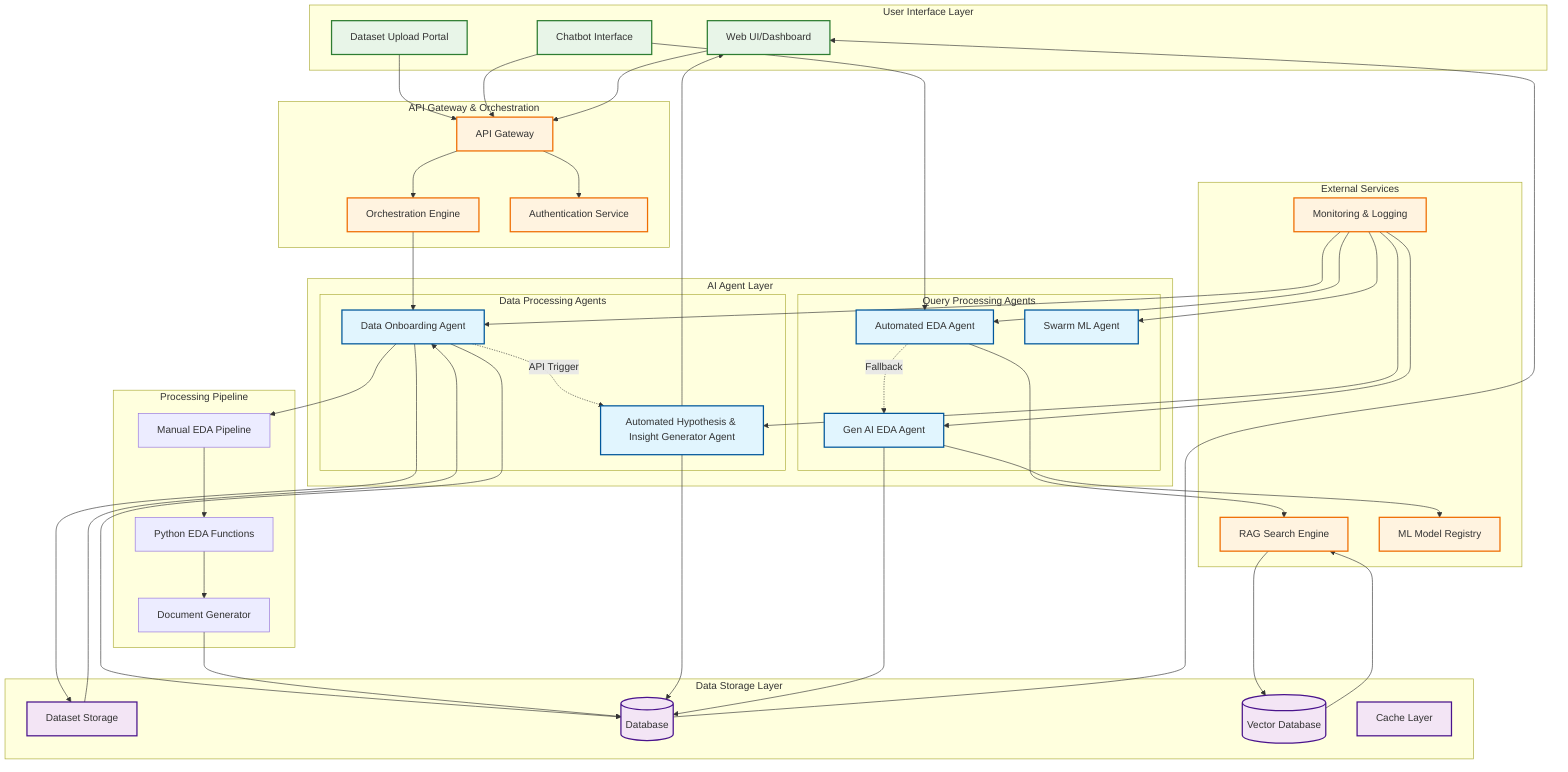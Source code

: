 graph TB
    %% User Interface Layer
    subgraph "User Interface Layer"
        UI[Web UI/Dashboard]
        CB[Chatbot Interface]
        UP[Dataset Upload Portal]
    end

    %% API Gateway & Orchestration
    subgraph "API Gateway & Orchestration"
        AG[API Gateway]
        ORC[Orchestration Engine]
        AUTH[Authentication Service]
    end

    %% AI Agent Layer
    subgraph "AI Agent Layer"
        subgraph "Data Processing Agents"
            DOA[Data Onboarding Agent]
            AHG[Automated Hypothesis & Insight Generator Agent]
        end
        
        subgraph "Query Processing Agents"
            AEDA[Automated EDA Agent]
            GEDA[Gen AI EDA Agent]
            SML[Swarm ML Agent]
        end
    end

    %% Processing Pipeline
    subgraph "Processing Pipeline"
        PP[Manual EDA Pipeline]
        PF[Python EDA Functions]
        DG[Document Generator]
    end

    %% Data Storage Layer
    subgraph "Data Storage Layer"
        DS[Dataset Storage]
        DB[(Database)]
        VDB[(Vector Database)]
        CACHE[Cache Layer]
    end

    %% External Services
    subgraph "External Services"
        RAG[RAG Search Engine]
        ML[ML Model Registry]
        MON[Monitoring & Logging]
    end

    %% User Interactions
    UP --> AG
    CB --> AG
    UI --> AG

    %% API Gateway Flow
    AG --> AUTH
    AG --> ORC
    ORC --> DOA

    %% Data Onboarding Flow
    DOA --> DS
    DOA --> PP
    DOA --> DB
    PP --> PF
    PF --> DG
    DG --> DB

    %% Agent Communication
    DOA -.->|API Trigger| AHG
    AHG --> DB
    AHG --> UI

    %% Query Processing Flow
    CB --> AEDA
    AEDA --> RAG
    RAG --> VDB
    AEDA -.->|Fallback| GEDA
    GEDA --> ML
    GEDA --> DB

    %% Data Flow
    DB --> UI
    DS --> DOA
    VDB --> RAG
    
    %% Monitoring
    MON --> DOA
    MON --> AHG
    MON --> AEDA
    MON --> GEDA
    MON --> SML

    %% Styling
    classDef agent fill:#e1f5fe,stroke:#01579b,stroke-width:2px
    classDef storage fill:#f3e5f5,stroke:#4a148c,stroke-width:2px
    classDef interface fill:#e8f5e8,stroke:#2e7d32,stroke-width:2px
    classDef service fill:#fff3e0,stroke:#ef6c00,stroke-width:2px

    class DOA,AHG,AEDA,GEDA,SML agent
    class DS,DB,VDB,CACHE storage
    class UI,CB,UP interface
    class AG,ORC,AUTH,RAG,ML,MON service